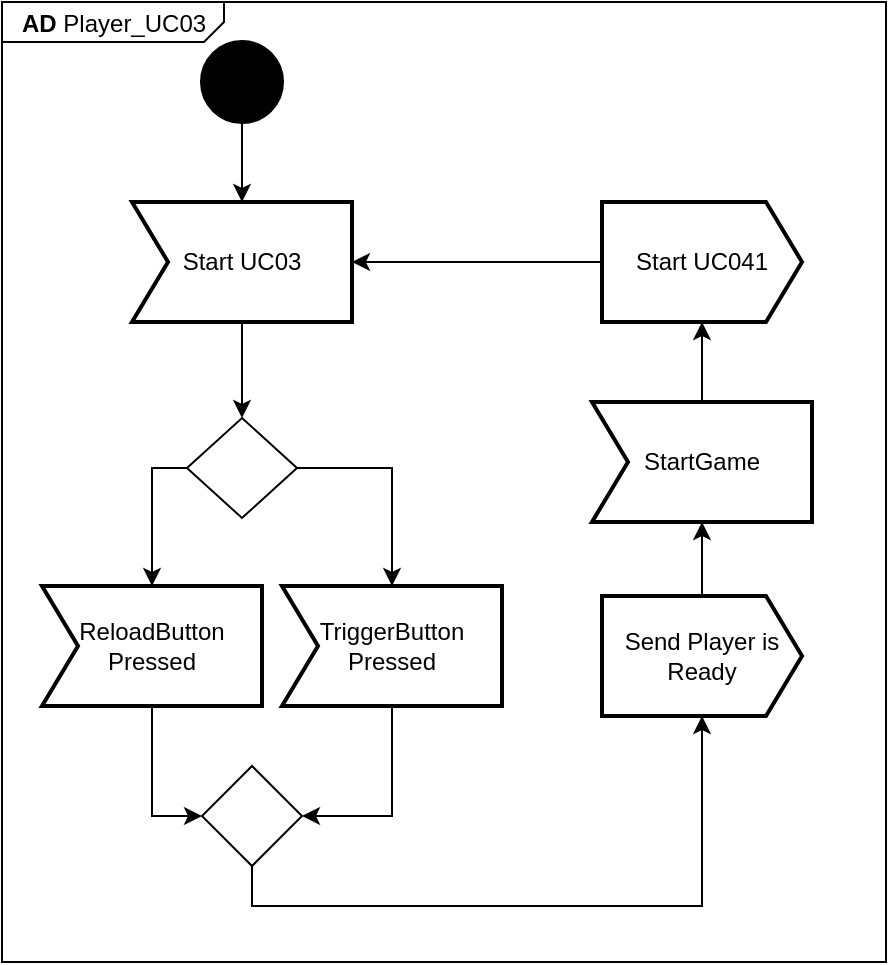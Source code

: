 <mxfile version="22.0.3" type="device">
  <diagram name="Page-1" id="u4j_Jqa10YLjuoK2Gww1">
    <mxGraphModel dx="533" dy="511" grid="1" gridSize="10" guides="1" tooltips="1" connect="1" arrows="1" fold="1" page="1" pageScale="1" pageWidth="2336" pageHeight="1654" math="0" shadow="0">
      <root>
        <mxCell id="0" />
        <mxCell id="1" parent="0" />
        <mxCell id="Z3tmfTNqCyA9oapWZa7s-38" value="&lt;p style=&quot;margin:0px;margin-top:4px;margin-left:10px;text-align:left;&quot;&gt;&lt;b&gt;AD &lt;/b&gt;Player_UC03&lt;/p&gt;" style="html=1;shape=mxgraph.sysml.package;html=1;overflow=fill;whiteSpace=wrap;labelX=111;" parent="1" vertex="1">
          <mxGeometry x="690" y="90" width="442" height="480" as="geometry" />
        </mxCell>
        <mxCell id="Z3tmfTNqCyA9oapWZa7s-39" style="edgeStyle=orthogonalEdgeStyle;rounded=0;orthogonalLoop=1;jettySize=auto;html=1;" parent="1" source="Z3tmfTNqCyA9oapWZa7s-40" target="Z3tmfTNqCyA9oapWZa7s-45" edge="1">
          <mxGeometry relative="1" as="geometry" />
        </mxCell>
        <mxCell id="Z3tmfTNqCyA9oapWZa7s-40" value="" style="shape=ellipse;html=1;fillColor=strokeColor;strokeWidth=2;verticalLabelPosition=bottom;verticalAlignment=top;perimeter=ellipsePerimeter;" parent="1" vertex="1">
          <mxGeometry x="790" y="110" width="40" height="40" as="geometry" />
        </mxCell>
        <mxCell id="cgOvrL8dtGJAhhY0LSdi-10" style="edgeStyle=orthogonalEdgeStyle;rounded=0;orthogonalLoop=1;jettySize=auto;html=1;entryX=0.5;entryY=0;entryDx=0;entryDy=0;" edge="1" parent="1" source="Z3tmfTNqCyA9oapWZa7s-45" target="cgOvrL8dtGJAhhY0LSdi-1">
          <mxGeometry relative="1" as="geometry" />
        </mxCell>
        <mxCell id="Z3tmfTNqCyA9oapWZa7s-45" value="Start UC03" style="html=1;shape=mxgraph.sysml.accEvent;strokeWidth=2;whiteSpace=wrap;align=center;" parent="1" vertex="1">
          <mxGeometry x="755" y="190" width="110" height="60" as="geometry" />
        </mxCell>
        <mxCell id="cgOvrL8dtGJAhhY0LSdi-7" style="edgeStyle=orthogonalEdgeStyle;rounded=0;orthogonalLoop=1;jettySize=auto;html=1;entryX=1;entryY=0.5;entryDx=0;entryDy=0;" edge="1" parent="1" source="Z3tmfTNqCyA9oapWZa7s-46" target="cgOvrL8dtGJAhhY0LSdi-2">
          <mxGeometry relative="1" as="geometry" />
        </mxCell>
        <mxCell id="Z3tmfTNqCyA9oapWZa7s-46" value="TriggerButton&lt;br&gt;Pressed" style="html=1;shape=mxgraph.sysml.accEvent;strokeWidth=2;whiteSpace=wrap;align=center;" parent="1" vertex="1">
          <mxGeometry x="830" y="382" width="110" height="60" as="geometry" />
        </mxCell>
        <mxCell id="cgOvrL8dtGJAhhY0LSdi-6" style="edgeStyle=orthogonalEdgeStyle;rounded=0;orthogonalLoop=1;jettySize=auto;html=1;entryX=0;entryY=0.5;entryDx=0;entryDy=0;" edge="1" parent="1" source="Z3tmfTNqCyA9oapWZa7s-47" target="cgOvrL8dtGJAhhY0LSdi-2">
          <mxGeometry relative="1" as="geometry" />
        </mxCell>
        <mxCell id="Z3tmfTNqCyA9oapWZa7s-47" value="ReloadButton&lt;br&gt;Pressed" style="html=1;shape=mxgraph.sysml.accEvent;strokeWidth=2;whiteSpace=wrap;align=center;" parent="1" vertex="1">
          <mxGeometry x="710" y="382" width="110" height="60" as="geometry" />
        </mxCell>
        <mxCell id="cgOvrL8dtGJAhhY0LSdi-9" style="edgeStyle=orthogonalEdgeStyle;rounded=0;orthogonalLoop=1;jettySize=auto;html=1;" edge="1" parent="1" source="Z3tmfTNqCyA9oapWZa7s-57" target="Z3tmfTNqCyA9oapWZa7s-59">
          <mxGeometry relative="1" as="geometry" />
        </mxCell>
        <mxCell id="Z3tmfTNqCyA9oapWZa7s-57" value="Send Player is Ready" style="html=1;shape=mxgraph.sysml.sendSigAct;strokeWidth=2;whiteSpace=wrap;align=center;" parent="1" vertex="1">
          <mxGeometry x="990" y="387" width="100" height="60" as="geometry" />
        </mxCell>
        <mxCell id="Z3tmfTNqCyA9oapWZa7s-58" style="edgeStyle=orthogonalEdgeStyle;rounded=0;orthogonalLoop=1;jettySize=auto;html=1;" parent="1" source="Z3tmfTNqCyA9oapWZa7s-59" target="Z3tmfTNqCyA9oapWZa7s-61" edge="1">
          <mxGeometry relative="1" as="geometry" />
        </mxCell>
        <mxCell id="Z3tmfTNqCyA9oapWZa7s-59" value="StartGame" style="html=1;shape=mxgraph.sysml.accEvent;strokeWidth=2;whiteSpace=wrap;align=center;" parent="1" vertex="1">
          <mxGeometry x="985" y="290" width="110" height="60" as="geometry" />
        </mxCell>
        <mxCell id="Z3tmfTNqCyA9oapWZa7s-60" style="edgeStyle=orthogonalEdgeStyle;rounded=0;orthogonalLoop=1;jettySize=auto;html=1;" parent="1" source="Z3tmfTNqCyA9oapWZa7s-61" target="Z3tmfTNqCyA9oapWZa7s-45" edge="1">
          <mxGeometry relative="1" as="geometry" />
        </mxCell>
        <mxCell id="Z3tmfTNqCyA9oapWZa7s-61" value="Start UC041" style="html=1;shape=mxgraph.sysml.sendSigAct;strokeWidth=2;whiteSpace=wrap;align=center;" parent="1" vertex="1">
          <mxGeometry x="990" y="190" width="100" height="60" as="geometry" />
        </mxCell>
        <mxCell id="cgOvrL8dtGJAhhY0LSdi-1" value="" style="rhombus;whiteSpace=wrap;html=1;" vertex="1" parent="1">
          <mxGeometry x="782.5" y="298" width="55" height="50" as="geometry" />
        </mxCell>
        <mxCell id="cgOvrL8dtGJAhhY0LSdi-2" value="" style="rhombus;whiteSpace=wrap;html=1;" vertex="1" parent="1">
          <mxGeometry x="790" y="472" width="50" height="50" as="geometry" />
        </mxCell>
        <mxCell id="cgOvrL8dtGJAhhY0LSdi-4" style="edgeStyle=orthogonalEdgeStyle;rounded=0;orthogonalLoop=1;jettySize=auto;html=1;entryX=0.5;entryY=0;entryDx=0;entryDy=0;entryPerimeter=0;" edge="1" parent="1" source="cgOvrL8dtGJAhhY0LSdi-1" target="Z3tmfTNqCyA9oapWZa7s-47">
          <mxGeometry relative="1" as="geometry">
            <Array as="points">
              <mxPoint x="765" y="323" />
            </Array>
          </mxGeometry>
        </mxCell>
        <mxCell id="cgOvrL8dtGJAhhY0LSdi-5" style="edgeStyle=orthogonalEdgeStyle;rounded=0;orthogonalLoop=1;jettySize=auto;html=1;entryX=0.5;entryY=0;entryDx=0;entryDy=0;entryPerimeter=0;" edge="1" parent="1" source="cgOvrL8dtGJAhhY0LSdi-1" target="Z3tmfTNqCyA9oapWZa7s-46">
          <mxGeometry relative="1" as="geometry">
            <Array as="points">
              <mxPoint x="885" y="323" />
            </Array>
          </mxGeometry>
        </mxCell>
        <mxCell id="cgOvrL8dtGJAhhY0LSdi-8" style="edgeStyle=orthogonalEdgeStyle;rounded=0;orthogonalLoop=1;jettySize=auto;html=1;entryX=0.5;entryY=1;entryDx=0;entryDy=0;entryPerimeter=0;" edge="1" parent="1" source="cgOvrL8dtGJAhhY0LSdi-2" target="Z3tmfTNqCyA9oapWZa7s-57">
          <mxGeometry relative="1" as="geometry">
            <Array as="points">
              <mxPoint x="815" y="542" />
              <mxPoint x="1040" y="542" />
            </Array>
          </mxGeometry>
        </mxCell>
      </root>
    </mxGraphModel>
  </diagram>
</mxfile>
